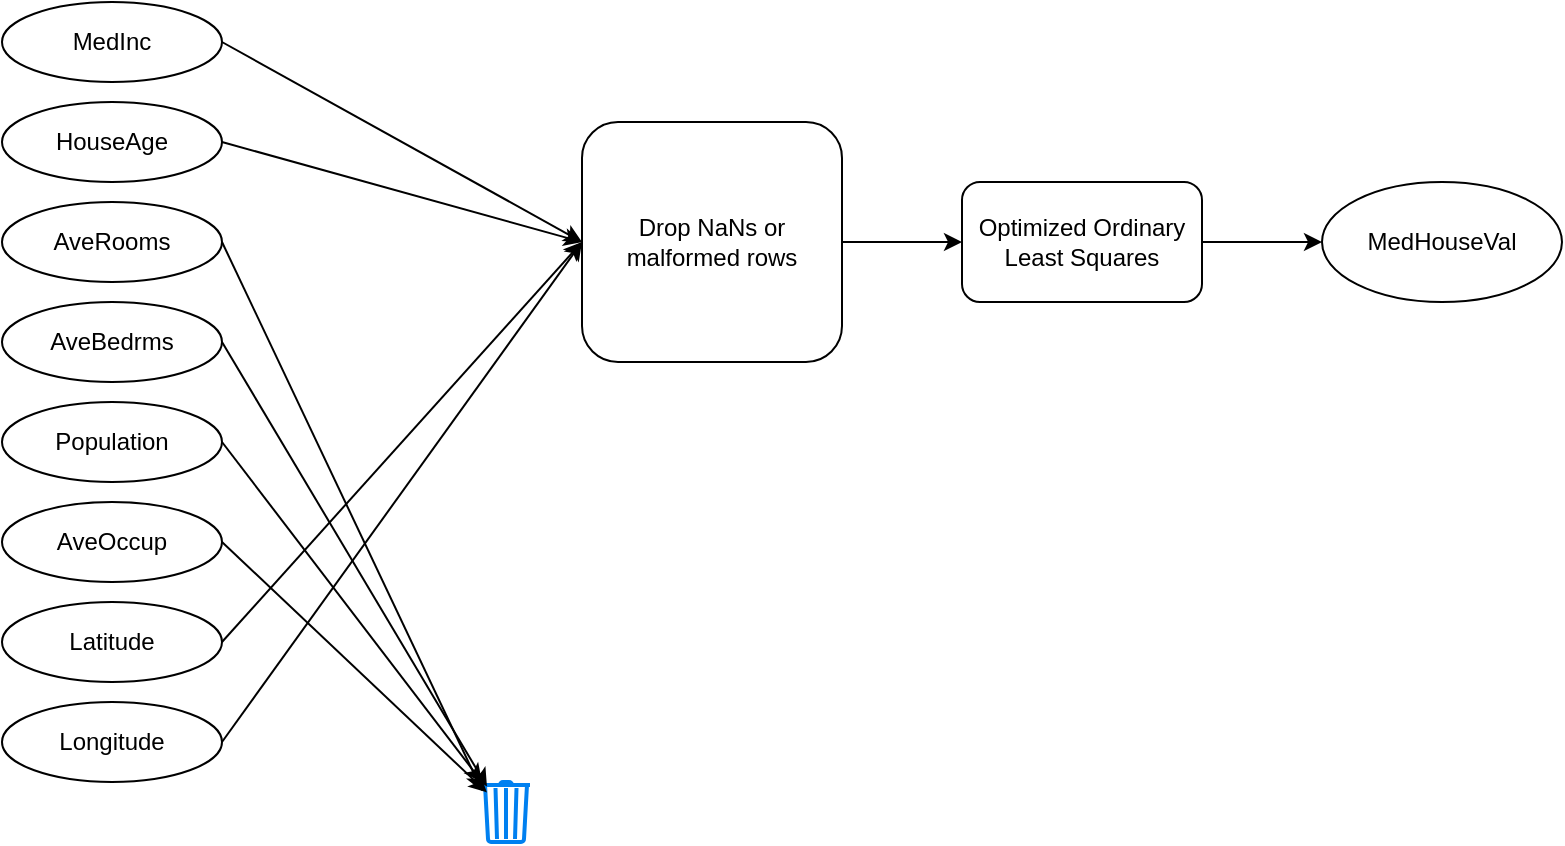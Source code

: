 <mxfile version="21.7.2" type="github">
  <diagram name="Page-1" id="MnpP2W_JHlMpWxzXHmDI">
    <mxGraphModel dx="467" dy="254" grid="1" gridSize="10" guides="1" tooltips="1" connect="1" arrows="1" fold="1" page="1" pageScale="1" pageWidth="850" pageHeight="1100" math="0" shadow="0">
      <root>
        <mxCell id="0" />
        <mxCell id="1" parent="0" />
        <mxCell id="H1c5PYlM1bCzc4S0z-XZ-1" value="MedInc" style="ellipse;whiteSpace=wrap;html=1;" vertex="1" parent="1">
          <mxGeometry y="50" width="110" height="40" as="geometry" />
        </mxCell>
        <mxCell id="H1c5PYlM1bCzc4S0z-XZ-4" value="AveRooms" style="ellipse;whiteSpace=wrap;html=1;" vertex="1" parent="1">
          <mxGeometry y="150" width="110" height="40" as="geometry" />
        </mxCell>
        <mxCell id="H1c5PYlM1bCzc4S0z-XZ-5" value="AveBedrms" style="ellipse;whiteSpace=wrap;html=1;" vertex="1" parent="1">
          <mxGeometry y="200" width="110" height="40" as="geometry" />
        </mxCell>
        <mxCell id="H1c5PYlM1bCzc4S0z-XZ-7" value="HouseAge" style="ellipse;whiteSpace=wrap;html=1;" vertex="1" parent="1">
          <mxGeometry y="100" width="110" height="40" as="geometry" />
        </mxCell>
        <mxCell id="H1c5PYlM1bCzc4S0z-XZ-8" value="Population" style="ellipse;whiteSpace=wrap;html=1;" vertex="1" parent="1">
          <mxGeometry y="250" width="110" height="40" as="geometry" />
        </mxCell>
        <mxCell id="H1c5PYlM1bCzc4S0z-XZ-9" value="AveOccup" style="ellipse;whiteSpace=wrap;html=1;" vertex="1" parent="1">
          <mxGeometry y="300" width="110" height="40" as="geometry" />
        </mxCell>
        <mxCell id="H1c5PYlM1bCzc4S0z-XZ-10" value="Latitude" style="ellipse;whiteSpace=wrap;html=1;" vertex="1" parent="1">
          <mxGeometry y="350" width="110" height="40" as="geometry" />
        </mxCell>
        <mxCell id="H1c5PYlM1bCzc4S0z-XZ-11" value="Longitude" style="ellipse;whiteSpace=wrap;html=1;" vertex="1" parent="1">
          <mxGeometry y="400" width="110" height="40" as="geometry" />
        </mxCell>
        <mxCell id="H1c5PYlM1bCzc4S0z-XZ-12" value="" style="html=1;verticalLabelPosition=bottom;align=center;labelBackgroundColor=#ffffff;verticalAlign=top;strokeWidth=2;strokeColor=#0080F0;shadow=0;dashed=0;shape=mxgraph.ios7.icons.trashcan;" vertex="1" parent="1">
          <mxGeometry x="240" y="440" width="24" height="30" as="geometry" />
        </mxCell>
        <mxCell id="H1c5PYlM1bCzc4S0z-XZ-15" value="" style="endArrow=classic;html=1;rounded=0;entryX=0;entryY=0.5;entryDx=0;entryDy=0;" edge="1" parent="1" target="H1c5PYlM1bCzc4S0z-XZ-24">
          <mxGeometry width="50" height="50" relative="1" as="geometry">
            <mxPoint x="110" y="420" as="sourcePoint" />
            <mxPoint x="160" y="370" as="targetPoint" />
          </mxGeometry>
        </mxCell>
        <mxCell id="H1c5PYlM1bCzc4S0z-XZ-17" value="" style="endArrow=classic;html=1;rounded=0;entryX=0.103;entryY=0.173;entryDx=0;entryDy=0;entryPerimeter=0;" edge="1" parent="1" target="H1c5PYlM1bCzc4S0z-XZ-12">
          <mxGeometry width="50" height="50" relative="1" as="geometry">
            <mxPoint x="110" y="320" as="sourcePoint" />
            <mxPoint x="240" y="340" as="targetPoint" />
          </mxGeometry>
        </mxCell>
        <mxCell id="H1c5PYlM1bCzc4S0z-XZ-18" value="" style="endArrow=classic;html=1;rounded=0;entryX=0;entryY=0.5;entryDx=0;entryDy=0;" edge="1" parent="1" target="H1c5PYlM1bCzc4S0z-XZ-24">
          <mxGeometry width="50" height="50" relative="1" as="geometry">
            <mxPoint x="110" y="370" as="sourcePoint" />
            <mxPoint x="240" y="390" as="targetPoint" />
          </mxGeometry>
        </mxCell>
        <mxCell id="H1c5PYlM1bCzc4S0z-XZ-19" value="" style="endArrow=classic;html=1;rounded=0;entryX=0;entryY=0;entryDx=0;entryDy=0;entryPerimeter=0;" edge="1" parent="1" target="H1c5PYlM1bCzc4S0z-XZ-12">
          <mxGeometry width="50" height="50" relative="1" as="geometry">
            <mxPoint x="110" y="270" as="sourcePoint" />
            <mxPoint x="240" y="290" as="targetPoint" />
          </mxGeometry>
        </mxCell>
        <mxCell id="H1c5PYlM1bCzc4S0z-XZ-20" value="" style="endArrow=classic;html=1;rounded=0;entryX=0.103;entryY=0.075;entryDx=0;entryDy=0;entryPerimeter=0;" edge="1" parent="1" target="H1c5PYlM1bCzc4S0z-XZ-12">
          <mxGeometry width="50" height="50" relative="1" as="geometry">
            <mxPoint x="110" y="220" as="sourcePoint" />
            <mxPoint x="240" y="240" as="targetPoint" />
          </mxGeometry>
        </mxCell>
        <mxCell id="H1c5PYlM1bCzc4S0z-XZ-21" value="" style="endArrow=classic;html=1;rounded=0;entryX=0.005;entryY=0.153;entryDx=0;entryDy=0;entryPerimeter=0;" edge="1" parent="1" target="H1c5PYlM1bCzc4S0z-XZ-12">
          <mxGeometry width="50" height="50" relative="1" as="geometry">
            <mxPoint x="110" y="170" as="sourcePoint" />
            <mxPoint x="240" y="190" as="targetPoint" />
          </mxGeometry>
        </mxCell>
        <mxCell id="H1c5PYlM1bCzc4S0z-XZ-22" value="" style="endArrow=classic;html=1;rounded=0;entryX=0;entryY=0.5;entryDx=0;entryDy=0;" edge="1" parent="1" target="H1c5PYlM1bCzc4S0z-XZ-24">
          <mxGeometry width="50" height="50" relative="1" as="geometry">
            <mxPoint x="110" y="120" as="sourcePoint" />
            <mxPoint x="240" y="140" as="targetPoint" />
          </mxGeometry>
        </mxCell>
        <mxCell id="H1c5PYlM1bCzc4S0z-XZ-23" value="" style="endArrow=classic;html=1;rounded=0;entryX=0;entryY=0.5;entryDx=0;entryDy=0;" edge="1" parent="1" target="H1c5PYlM1bCzc4S0z-XZ-24">
          <mxGeometry width="50" height="50" relative="1" as="geometry">
            <mxPoint x="110" y="70" as="sourcePoint" />
            <mxPoint x="240" y="90" as="targetPoint" />
          </mxGeometry>
        </mxCell>
        <mxCell id="H1c5PYlM1bCzc4S0z-XZ-24" value="Drop NaNs or malformed rows" style="rounded=1;whiteSpace=wrap;html=1;" vertex="1" parent="1">
          <mxGeometry x="290" y="110" width="130" height="120" as="geometry" />
        </mxCell>
        <mxCell id="H1c5PYlM1bCzc4S0z-XZ-25" value="MedHouseVal" style="ellipse;whiteSpace=wrap;html=1;" vertex="1" parent="1">
          <mxGeometry x="660" y="140" width="120" height="60" as="geometry" />
        </mxCell>
        <mxCell id="H1c5PYlM1bCzc4S0z-XZ-26" value="" style="endArrow=classic;html=1;rounded=0;" edge="1" parent="1">
          <mxGeometry width="50" height="50" relative="1" as="geometry">
            <mxPoint x="420" y="170" as="sourcePoint" />
            <mxPoint x="480" y="170" as="targetPoint" />
          </mxGeometry>
        </mxCell>
        <mxCell id="H1c5PYlM1bCzc4S0z-XZ-27" value="Optimized Ordinary Least Squares" style="rounded=1;whiteSpace=wrap;html=1;" vertex="1" parent="1">
          <mxGeometry x="480" y="140" width="120" height="60" as="geometry" />
        </mxCell>
        <mxCell id="H1c5PYlM1bCzc4S0z-XZ-28" value="" style="endArrow=classic;html=1;rounded=0;entryX=0;entryY=0.5;entryDx=0;entryDy=0;" edge="1" parent="1" target="H1c5PYlM1bCzc4S0z-XZ-25">
          <mxGeometry width="50" height="50" relative="1" as="geometry">
            <mxPoint x="600" y="170" as="sourcePoint" />
            <mxPoint x="650" y="120" as="targetPoint" />
          </mxGeometry>
        </mxCell>
      </root>
    </mxGraphModel>
  </diagram>
</mxfile>
